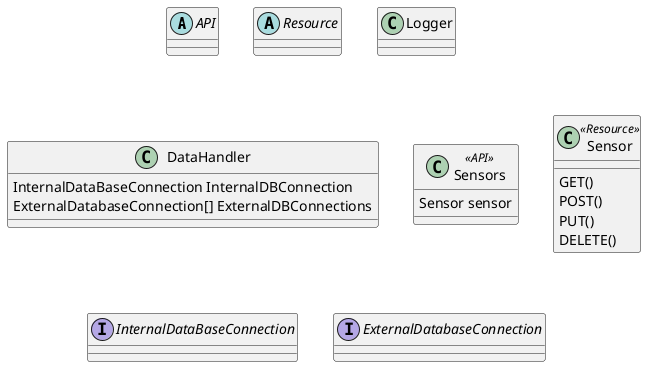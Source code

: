@startuml 


abstract API{}
abstract Resource{}

class Logger{

}

class DataHandler{
    
InternalDataBaseConnection InternalDBConnection
ExternalDatabaseConnection[] ExternalDBConnections

}

class Sensors <<API>>{
    Sensor sensor
}
class Sensor <<Resource>>{
    GET()
    POST()
    PUT()
    DELETE()
}

Interface InternalDataBaseConnection
Interface ExternalDatabaseConnection

@enduml